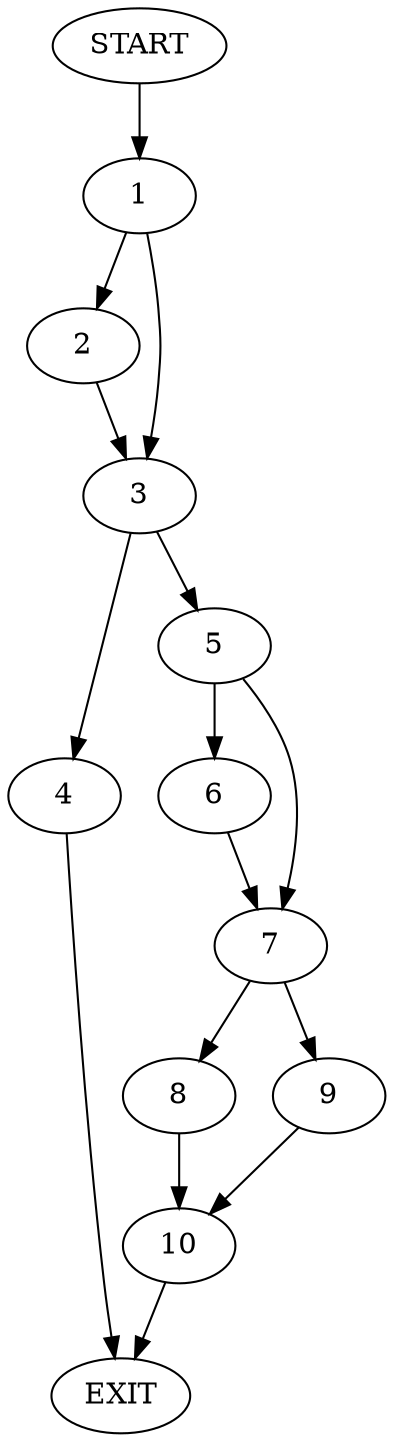 digraph {
0 [label="START"]
11 [label="EXIT"]
0 -> 1
1 -> 2
1 -> 3
3 -> 4
3 -> 5
2 -> 3
4 -> 11
5 -> 6
5 -> 7
7 -> 8
7 -> 9
6 -> 7
9 -> 10
8 -> 10
10 -> 11
}
